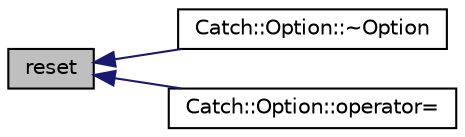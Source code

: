 digraph "reset"
{
  edge [fontname="Helvetica",fontsize="10",labelfontname="Helvetica",labelfontsize="10"];
  node [fontname="Helvetica",fontsize="10",shape=record];
  rankdir="LR";
  Node1 [label="reset",height=0.2,width=0.4,color="black", fillcolor="grey75", style="filled" fontcolor="black"];
  Node1 -> Node2 [dir="back",color="midnightblue",fontsize="10",style="solid",fontname="Helvetica"];
  Node2 [label="Catch::Option::~Option",height=0.2,width=0.4,color="black", fillcolor="white", style="filled",URL="$class_catch_1_1_option.html#a37fe90bb47bb909f150a5ad6be25581a"];
  Node1 -> Node3 [dir="back",color="midnightblue",fontsize="10",style="solid",fontname="Helvetica"];
  Node3 [label="Catch::Option::operator=",height=0.2,width=0.4,color="black", fillcolor="white", style="filled",URL="$class_catch_1_1_option.html#a78c65b15dd6b2fbd04c5012c43017c8f"];
}

